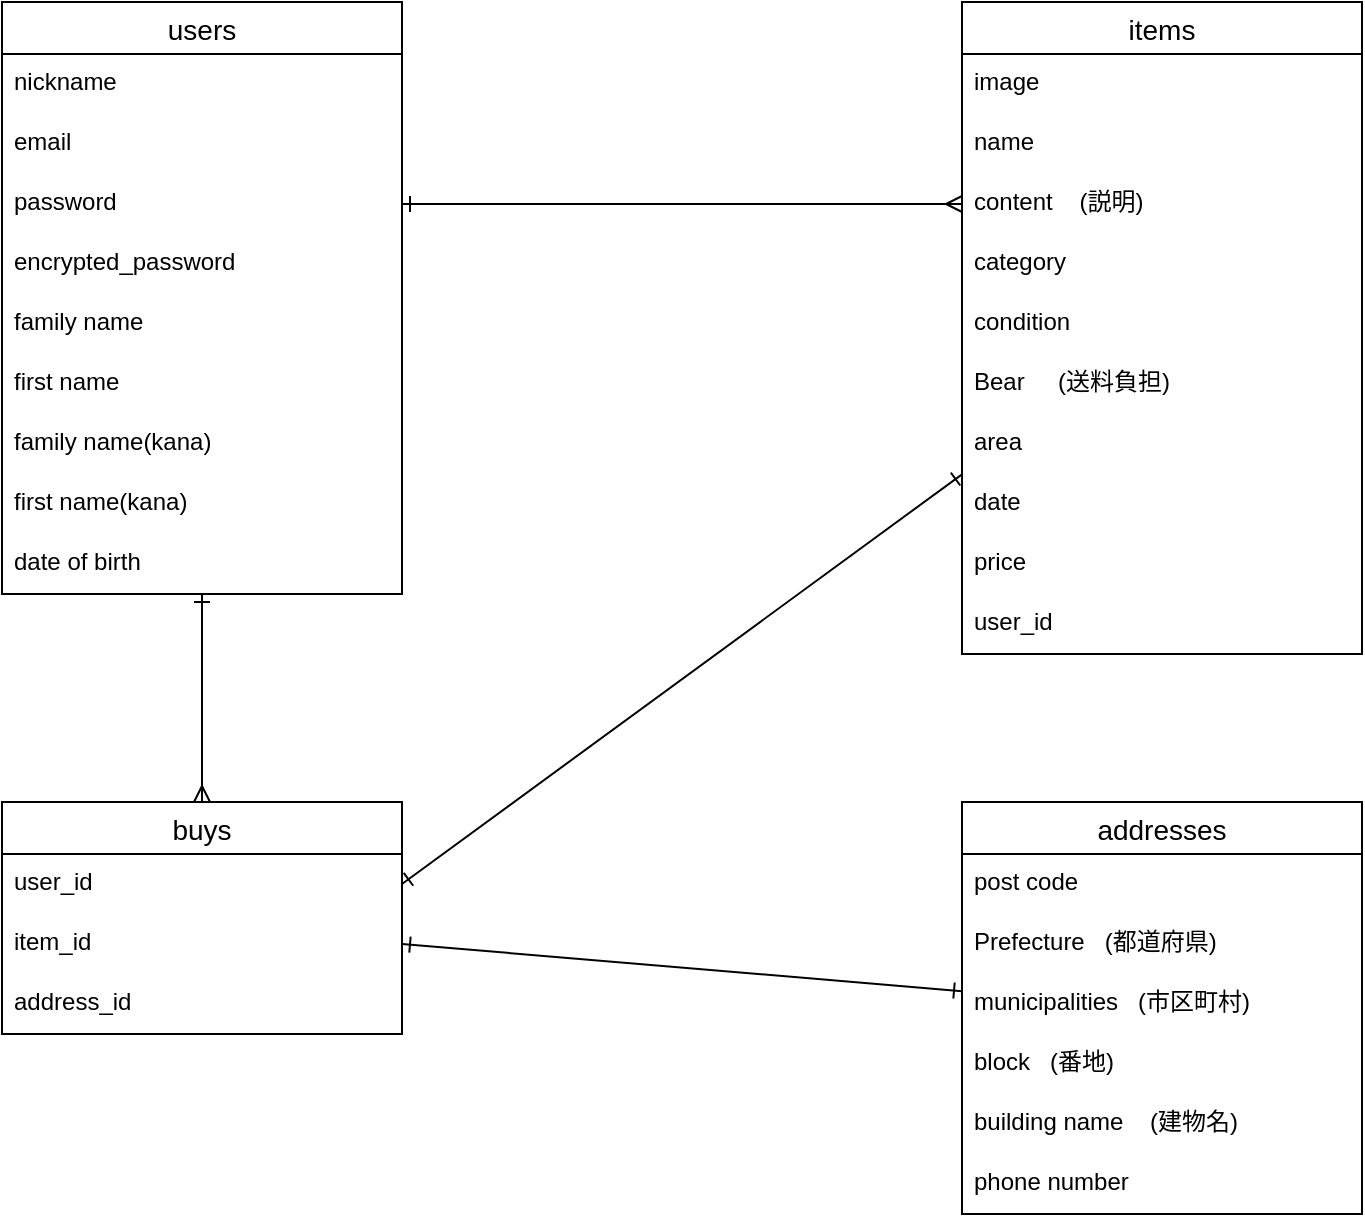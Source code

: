 <mxfile>
    <diagram id="kAG2THZZMMrxUdEveOnY" name="ページ1">
        <mxGraphModel dx="349" dy="507" grid="1" gridSize="10" guides="1" tooltips="1" connect="1" arrows="1" fold="1" page="1" pageScale="1" pageWidth="827" pageHeight="1169" math="0" shadow="0">
            <root>
                <mxCell id="0"/>
                <mxCell id="1" parent="0"/>
                <mxCell id="85" style="edgeStyle=none;html=1;entryX=0.5;entryY=0;entryDx=0;entryDy=0;startArrow=ERone;startFill=0;endArrow=ERmany;endFill=0;" edge="1" parent="1" source="43" target="55">
                    <mxGeometry relative="1" as="geometry"/>
                </mxCell>
                <mxCell id="43" value="users" style="swimlane;fontStyle=0;childLayout=stackLayout;horizontal=1;startSize=26;horizontalStack=0;resizeParent=1;resizeParentMax=0;resizeLast=0;collapsible=1;marginBottom=0;align=center;fontSize=14;labelBackgroundColor=none;labelBorderColor=none;sketch=0;strokeColor=default;strokeWidth=1;fillColor=none;" vertex="1" parent="1">
                    <mxGeometry x="80" y="40" width="200" height="296" as="geometry"/>
                </mxCell>
                <mxCell id="44" value="nickname" style="text;strokeColor=none;fillColor=none;spacingLeft=4;spacingRight=4;overflow=hidden;rotatable=0;points=[[0,0.5],[1,0.5]];portConstraint=eastwest;fontSize=12;labelBackgroundColor=none;labelBorderColor=none;sketch=0;strokeWidth=1;" vertex="1" parent="43">
                    <mxGeometry y="26" width="200" height="30" as="geometry"/>
                </mxCell>
                <mxCell id="45" value="email" style="text;strokeColor=none;fillColor=none;spacingLeft=4;spacingRight=4;overflow=hidden;rotatable=0;points=[[0,0.5],[1,0.5]];portConstraint=eastwest;fontSize=12;labelBackgroundColor=none;labelBorderColor=none;sketch=0;strokeWidth=1;" vertex="1" parent="43">
                    <mxGeometry y="56" width="200" height="30" as="geometry"/>
                </mxCell>
                <mxCell id="46" value="password" style="text;strokeColor=none;fillColor=none;spacingLeft=4;spacingRight=4;overflow=hidden;rotatable=0;points=[[0,0.5],[1,0.5]];portConstraint=eastwest;fontSize=12;labelBackgroundColor=none;labelBorderColor=none;sketch=0;strokeWidth=1;" vertex="1" parent="43">
                    <mxGeometry y="86" width="200" height="30" as="geometry"/>
                </mxCell>
                <mxCell id="65" value="encrypted_password" style="text;strokeColor=none;fillColor=none;spacingLeft=4;spacingRight=4;overflow=hidden;rotatable=0;points=[[0,0.5],[1,0.5]];portConstraint=eastwest;fontSize=12;labelBackgroundColor=none;labelBorderColor=none;sketch=0;strokeWidth=1;" vertex="1" parent="43">
                    <mxGeometry y="116" width="200" height="30" as="geometry"/>
                </mxCell>
                <mxCell id="70" value="family name" style="text;strokeColor=none;fillColor=none;spacingLeft=4;spacingRight=4;overflow=hidden;rotatable=0;points=[[0,0.5],[1,0.5]];portConstraint=eastwest;fontSize=12;labelBackgroundColor=none;labelBorderColor=none;sketch=0;strokeWidth=1;" vertex="1" parent="43">
                    <mxGeometry y="146" width="200" height="30" as="geometry"/>
                </mxCell>
                <mxCell id="96" value="first name" style="text;strokeColor=none;fillColor=none;spacingLeft=4;spacingRight=4;overflow=hidden;rotatable=0;points=[[0,0.5],[1,0.5]];portConstraint=eastwest;fontSize=12;labelBackgroundColor=none;labelBorderColor=none;sketch=0;strokeWidth=1;" vertex="1" parent="43">
                    <mxGeometry y="176" width="200" height="30" as="geometry"/>
                </mxCell>
                <mxCell id="64" value="family name(kana)" style="text;strokeColor=none;fillColor=none;spacingLeft=4;spacingRight=4;overflow=hidden;rotatable=0;points=[[0,0.5],[1,0.5]];portConstraint=eastwest;fontSize=12;labelBackgroundColor=none;labelBorderColor=none;sketch=0;strokeWidth=1;" vertex="1" parent="43">
                    <mxGeometry y="206" width="200" height="30" as="geometry"/>
                </mxCell>
                <mxCell id="95" value="first name(kana)" style="text;strokeColor=none;fillColor=none;spacingLeft=4;spacingRight=4;overflow=hidden;rotatable=0;points=[[0,0.5],[1,0.5]];portConstraint=eastwest;fontSize=12;labelBackgroundColor=none;labelBorderColor=none;sketch=0;strokeWidth=1;" vertex="1" parent="43">
                    <mxGeometry y="236" width="200" height="30" as="geometry"/>
                </mxCell>
                <mxCell id="71" value="date of birth" style="text;strokeColor=none;fillColor=none;spacingLeft=4;spacingRight=4;overflow=hidden;rotatable=0;points=[[0,0.5],[1,0.5]];portConstraint=eastwest;fontSize=12;labelBackgroundColor=none;labelBorderColor=none;sketch=0;strokeWidth=1;" vertex="1" parent="43">
                    <mxGeometry y="266" width="200" height="30" as="geometry"/>
                </mxCell>
                <mxCell id="87" style="edgeStyle=none;html=1;entryX=1;entryY=0.5;entryDx=0;entryDy=0;startArrow=ERone;startFill=0;endArrow=ERone;endFill=0;" edge="1" parent="1" source="51" target="56">
                    <mxGeometry relative="1" as="geometry"/>
                </mxCell>
                <mxCell id="51" value="items" style="swimlane;fontStyle=0;childLayout=stackLayout;horizontal=1;startSize=26;horizontalStack=0;resizeParent=1;resizeParentMax=0;resizeLast=0;collapsible=1;marginBottom=0;align=center;fontSize=14;labelBackgroundColor=none;labelBorderColor=none;sketch=0;strokeColor=default;strokeWidth=1;fillColor=none;" vertex="1" parent="1">
                    <mxGeometry x="560" y="40" width="200" height="326" as="geometry"/>
                </mxCell>
                <mxCell id="52" value="image" style="text;strokeColor=none;fillColor=none;spacingLeft=4;spacingRight=4;overflow=hidden;rotatable=0;points=[[0,0.5],[1,0.5]];portConstraint=eastwest;fontSize=12;labelBackgroundColor=none;labelBorderColor=none;sketch=0;strokeWidth=1;" vertex="1" parent="51">
                    <mxGeometry y="26" width="200" height="30" as="geometry"/>
                </mxCell>
                <mxCell id="53" value="name" style="text;strokeColor=none;fillColor=none;spacingLeft=4;spacingRight=4;overflow=hidden;rotatable=0;points=[[0,0.5],[1,0.5]];portConstraint=eastwest;fontSize=12;labelBackgroundColor=none;labelBorderColor=none;sketch=0;strokeWidth=1;" vertex="1" parent="51">
                    <mxGeometry y="56" width="200" height="30" as="geometry"/>
                </mxCell>
                <mxCell id="54" value="content    (説明)" style="text;strokeColor=none;fillColor=none;spacingLeft=4;spacingRight=4;overflow=hidden;rotatable=0;points=[[0,0.5],[1,0.5]];portConstraint=eastwest;fontSize=12;labelBackgroundColor=none;labelBorderColor=none;sketch=0;strokeWidth=1;" vertex="1" parent="51">
                    <mxGeometry y="86" width="200" height="30" as="geometry"/>
                </mxCell>
                <mxCell id="73" value="category" style="text;strokeColor=none;fillColor=none;spacingLeft=4;spacingRight=4;overflow=hidden;rotatable=0;points=[[0,0.5],[1,0.5]];portConstraint=eastwest;fontSize=12;labelBackgroundColor=none;labelBorderColor=none;sketch=0;strokeWidth=1;" vertex="1" parent="51">
                    <mxGeometry y="116" width="200" height="30" as="geometry"/>
                </mxCell>
                <mxCell id="74" value="condition" style="text;strokeColor=none;fillColor=none;spacingLeft=4;spacingRight=4;overflow=hidden;rotatable=0;points=[[0,0.5],[1,0.5]];portConstraint=eastwest;fontSize=12;labelBackgroundColor=none;labelBorderColor=none;sketch=0;strokeWidth=1;" vertex="1" parent="51">
                    <mxGeometry y="146" width="200" height="30" as="geometry"/>
                </mxCell>
                <mxCell id="72" value="Bear     (送料負担)" style="text;strokeColor=none;fillColor=none;spacingLeft=4;spacingRight=4;overflow=hidden;rotatable=0;points=[[0,0.5],[1,0.5]];portConstraint=eastwest;fontSize=12;labelBackgroundColor=none;labelBorderColor=none;sketch=0;strokeWidth=1;" vertex="1" parent="51">
                    <mxGeometry y="176" width="200" height="30" as="geometry"/>
                </mxCell>
                <mxCell id="75" value="area" style="text;strokeColor=none;fillColor=none;spacingLeft=4;spacingRight=4;overflow=hidden;rotatable=0;points=[[0,0.5],[1,0.5]];portConstraint=eastwest;fontSize=12;labelBackgroundColor=none;labelBorderColor=none;sketch=0;strokeWidth=1;" vertex="1" parent="51">
                    <mxGeometry y="206" width="200" height="30" as="geometry"/>
                </mxCell>
                <mxCell id="77" value="date" style="text;strokeColor=none;fillColor=none;spacingLeft=4;spacingRight=4;overflow=hidden;rotatable=0;points=[[0,0.5],[1,0.5]];portConstraint=eastwest;fontSize=12;labelBackgroundColor=none;labelBorderColor=none;sketch=0;strokeWidth=1;" vertex="1" parent="51">
                    <mxGeometry y="236" width="200" height="30" as="geometry"/>
                </mxCell>
                <mxCell id="76" value="price" style="text;strokeColor=none;fillColor=none;spacingLeft=4;spacingRight=4;overflow=hidden;rotatable=0;points=[[0,0.5],[1,0.5]];portConstraint=eastwest;fontSize=12;labelBackgroundColor=none;labelBorderColor=none;sketch=0;strokeWidth=1;" vertex="1" parent="51">
                    <mxGeometry y="266" width="200" height="30" as="geometry"/>
                </mxCell>
                <mxCell id="92" value="user_id" style="text;strokeColor=none;fillColor=none;spacingLeft=4;spacingRight=4;overflow=hidden;rotatable=0;points=[[0,0.5],[1,0.5]];portConstraint=eastwest;fontSize=12;labelBackgroundColor=none;labelBorderColor=none;sketch=0;strokeWidth=1;" vertex="1" parent="51">
                    <mxGeometry y="296" width="200" height="30" as="geometry"/>
                </mxCell>
                <mxCell id="55" value="buys" style="swimlane;fontStyle=0;childLayout=stackLayout;horizontal=1;startSize=26;horizontalStack=0;resizeParent=1;resizeParentMax=0;resizeLast=0;collapsible=1;marginBottom=0;align=center;fontSize=14;labelBackgroundColor=none;labelBorderColor=none;sketch=0;strokeColor=default;strokeWidth=1;fillColor=none;" vertex="1" parent="1">
                    <mxGeometry x="80" y="440" width="200" height="116" as="geometry"/>
                </mxCell>
                <mxCell id="56" value="user_id" style="text;strokeColor=none;fillColor=none;spacingLeft=4;spacingRight=4;overflow=hidden;rotatable=0;points=[[0,0.5],[1,0.5]];portConstraint=eastwest;fontSize=12;labelBackgroundColor=none;labelBorderColor=none;sketch=0;strokeWidth=1;" vertex="1" parent="55">
                    <mxGeometry y="26" width="200" height="30" as="geometry"/>
                </mxCell>
                <mxCell id="57" value="item_id" style="text;strokeColor=none;fillColor=none;spacingLeft=4;spacingRight=4;overflow=hidden;rotatable=0;points=[[0,0.5],[1,0.5]];portConstraint=eastwest;fontSize=12;labelBackgroundColor=none;labelBorderColor=none;sketch=0;strokeWidth=1;" vertex="1" parent="55">
                    <mxGeometry y="56" width="200" height="30" as="geometry"/>
                </mxCell>
                <mxCell id="94" value="address_id" style="text;strokeColor=none;fillColor=none;spacingLeft=4;spacingRight=4;overflow=hidden;rotatable=0;points=[[0,0.5],[1,0.5]];portConstraint=eastwest;fontSize=12;labelBackgroundColor=none;labelBorderColor=none;sketch=0;strokeWidth=1;" vertex="1" parent="55">
                    <mxGeometry y="86" width="200" height="30" as="geometry"/>
                </mxCell>
                <mxCell id="91" style="edgeStyle=none;html=1;entryX=1;entryY=0.5;entryDx=0;entryDy=0;startArrow=ERone;startFill=0;endArrow=ERone;endFill=0;" edge="1" parent="1" source="59" target="57">
                    <mxGeometry relative="1" as="geometry"/>
                </mxCell>
                <mxCell id="59" value="addresses" style="swimlane;fontStyle=0;childLayout=stackLayout;horizontal=1;startSize=26;horizontalStack=0;resizeParent=1;resizeParentMax=0;resizeLast=0;collapsible=1;marginBottom=0;align=center;fontSize=14;labelBackgroundColor=none;labelBorderColor=none;sketch=0;strokeColor=default;strokeWidth=1;fillColor=none;" vertex="1" parent="1">
                    <mxGeometry x="560" y="440" width="200" height="206" as="geometry"/>
                </mxCell>
                <mxCell id="60" value="post code" style="text;strokeColor=none;fillColor=none;spacingLeft=4;spacingRight=4;overflow=hidden;rotatable=0;points=[[0,0.5],[1,0.5]];portConstraint=eastwest;fontSize=12;labelBackgroundColor=none;labelBorderColor=none;sketch=0;strokeWidth=1;" vertex="1" parent="59">
                    <mxGeometry y="26" width="200" height="30" as="geometry"/>
                </mxCell>
                <mxCell id="61" value="Prefecture   (都道府県)" style="text;strokeColor=none;fillColor=none;spacingLeft=4;spacingRight=4;overflow=hidden;rotatable=0;points=[[0,0.5],[1,0.5]];portConstraint=eastwest;fontSize=12;labelBackgroundColor=none;labelBorderColor=none;sketch=0;strokeWidth=1;" vertex="1" parent="59">
                    <mxGeometry y="56" width="200" height="30" as="geometry"/>
                </mxCell>
                <mxCell id="79" value="municipalities   (市区町村)" style="text;strokeColor=none;fillColor=none;spacingLeft=4;spacingRight=4;overflow=hidden;rotatable=0;points=[[0,0.5],[1,0.5]];portConstraint=eastwest;fontSize=12;labelBackgroundColor=none;labelBorderColor=none;sketch=0;strokeWidth=1;" vertex="1" parent="59">
                    <mxGeometry y="86" width="200" height="30" as="geometry"/>
                </mxCell>
                <mxCell id="80" value="block   (番地)" style="text;strokeColor=none;fillColor=none;spacingLeft=4;spacingRight=4;overflow=hidden;rotatable=0;points=[[0,0.5],[1,0.5]];portConstraint=eastwest;fontSize=12;labelBackgroundColor=none;labelBorderColor=none;sketch=0;strokeWidth=1;" vertex="1" parent="59">
                    <mxGeometry y="116" width="200" height="30" as="geometry"/>
                </mxCell>
                <mxCell id="81" value="building name    (建物名)" style="text;strokeColor=none;fillColor=none;spacingLeft=4;spacingRight=4;overflow=hidden;rotatable=0;points=[[0,0.5],[1,0.5]];portConstraint=eastwest;fontSize=12;labelBackgroundColor=none;labelBorderColor=none;sketch=0;strokeWidth=1;" vertex="1" parent="59">
                    <mxGeometry y="146" width="200" height="30" as="geometry"/>
                </mxCell>
                <mxCell id="78" value="phone number" style="text;strokeColor=none;fillColor=none;spacingLeft=4;spacingRight=4;overflow=hidden;rotatable=0;points=[[0,0.5],[1,0.5]];portConstraint=eastwest;fontSize=12;labelBackgroundColor=none;labelBorderColor=none;sketch=0;strokeWidth=1;" vertex="1" parent="59">
                    <mxGeometry y="176" width="200" height="30" as="geometry"/>
                </mxCell>
                <mxCell id="84" style="edgeStyle=none;html=1;exitX=1;exitY=0.5;exitDx=0;exitDy=0;entryX=0;entryY=0.5;entryDx=0;entryDy=0;endArrow=ERmany;endFill=0;startArrow=ERone;startFill=0;" edge="1" parent="1" source="46" target="54">
                    <mxGeometry relative="1" as="geometry"/>
                </mxCell>
            </root>
        </mxGraphModel>
    </diagram>
</mxfile>